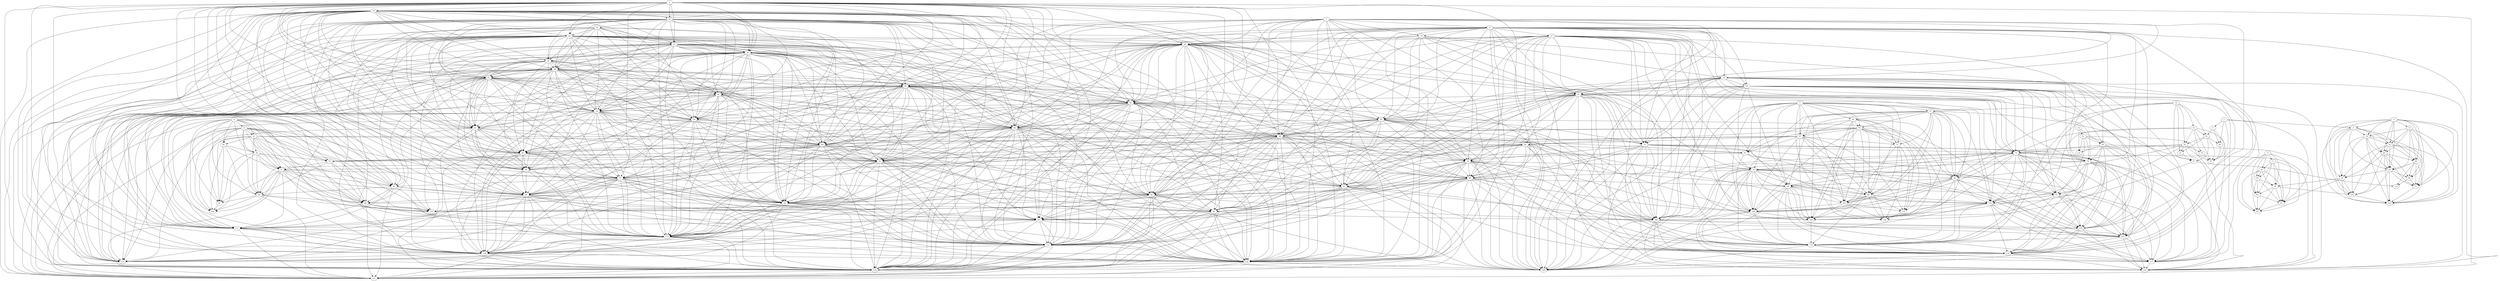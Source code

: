 digraph G {
1 [label="1"];
2 [label="2"];
3 [label="3"];
4 [label="4"];
5 [label="5"];
6 [label="6"];
7 [label="7"];
8 [label="8"];
9 [label="9"];
10 [label="10"];
11 [label="11"];
12 [label="12"];
13 [label="13"];
14 [label="14"];
15 [label="15"];
16 [label="16"];
17 [label="17"];
18 [label="18"];
19 [label="19"];
20 [label="20"];
21 [label="21"];
22 [label="22"];
23 [label="23"];
24 [label="24"];
25 [label="25"];
26 [label="26"];
27 [label="27"];
28 [label="28"];
29 [label="29"];
30 [label="30"];
31 [label="31"];
32 [label="32"];
33 [label="33"];
34 [label="34"];
35 [label="35"];
36 [label="36"];
37 [label="37"];
38 [label="38"];
39 [label="39"];
40 [label="40"];
41 [label="41"];
42 [label="42"];
43 [label="43"];
44 [label="44"];
45 [label="45"];
46 [label="46"];
47 [label="47"];
48 [label="48"];
49 [label="49"];
50 [label="50"];
51 [label="51"];
52 [label="52"];
53 [label="53"];
54 [label="54"];
55 [label="55"];
56 [label="56"];
57 [label="57"];
58 [label="58"];
59 [label="59"];
60 [label="60"];
61 [label="61"];
62 [label="62"];
63 [label="63"];
64 [label="64"];
65 [label="65"];
66 [label="66"];
67 [label="67"];
68 [label="68"];
69 [label="69"];
70 [label="70"];
71 [label="71"];
72 [label="72"];
73 [label="73"];
74 [label="74"];
75 [label="75"];
76 [label="76"];
77 [label="77"];
78 [label="78"];
79 [label="79"];
80 [label="80"];
81 [label="81"];
82 [label="82"];
83 [label="83"];
84 [label="84"];
85 [label="85"];
86 [label="86"];
87 [label="87"];
88 [label="88"];
89 [label="89"];
90 [label="90"];
91 [label="91"];
92 [label="92"];
93 [label="93"];
94 [label="94"];
95 [label="95"];
96 [label="96"];
97 [label="97"];
98 [label="98"];
99 [label="99"];
100 [label="100"];
101 [label="101"];
102 [label="102"];
103 [label="103"];
104 [label="104"];
105 [label="105"];
106 [label="106"];
107 [label="107"];
108 [label="108"];
109 [label="109"];
110 [label="110"];
111 [label="111"];
112 [label="112"];
113 [label="113"];
114 [label="114"];
115 [label="115"];
116 [label="116"];
117 [label="117"];
118 [label="118"];
119 [label="119"];
120 [label="120"];
121 [label="121"];
122 [label="122"];
123 [label="123"];
124 [label="124"];
125 [label="125"];
126 [label="126"];
127 [label="127"];
128 [label="128"];
1 -> 120;
1 -> 110;
1 -> 109;
1 -> 108;
1 -> 103;
1 -> 102;
1 -> 98;
1 -> 90;
1 -> 80;
1 -> 79;
1 -> 72;
1 -> 67;
1 -> 57;
1 -> 55;
1 -> 44;
1 -> 31;
2 -> 127;
2 -> 126;
2 -> 123;
2 -> 116;
2 -> 115;
2 -> 113;
2 -> 111;
2 -> 107;
2 -> 96;
2 -> 94;
2 -> 93;
2 -> 92;
2 -> 84;
2 -> 82;
2 -> 75;
2 -> 69;
2 -> 68;
2 -> 66;
2 -> 61;
2 -> 58;
2 -> 53;
2 -> 52;
2 -> 45;
2 -> 41;
2 -> 38;
2 -> 30;
2 -> 28;
2 -> 25;
2 -> 24;
2 -> 20;
2 -> 10;
3 -> 87;
3 -> 81;
3 -> 48;
3 -> 9;
3 -> 5;
4 -> 124;
4 -> 104;
4 -> 77;
4 -> 54;
4 -> 49;
4 -> 40;
4 -> 29;
4 -> 26;
4 -> 21;
4 -> 18;
4 -> 15;
4 -> 9;
5 -> 87;
5 -> 48;
5 -> 32;
6 -> 127;
6 -> 122;
6 -> 111;
6 -> 106;
6 -> 96;
6 -> 95;
6 -> 89;
6 -> 84;
6 -> 71;
6 -> 70;
6 -> 60;
6 -> 56;
6 -> 23;
6 -> 13;
7 -> 128;
7 -> 126;
7 -> 123;
7 -> 115;
7 -> 101;
7 -> 99;
7 -> 92;
7 -> 91;
7 -> 88;
7 -> 83;
7 -> 73;
7 -> 68;
7 -> 66;
7 -> 62;
7 -> 52;
7 -> 43;
7 -> 28;
7 -> 19;
7 -> 14;
7 -> 8;
8 -> 128;
8 -> 126;
8 -> 125;
8 -> 123;
8 -> 115;
8 -> 114;
8 -> 110;
8 -> 101;
8 -> 100;
8 -> 99;
8 -> 92;
8 -> 91;
8 -> 88;
8 -> 78;
8 -> 76;
8 -> 74;
8 -> 73;
8 -> 68;
8 -> 66;
8 -> 62;
8 -> 52;
8 -> 43;
8 -> 39;
8 -> 28;
8 -> 27;
8 -> 19;
8 -> 14;
9 -> 124;
9 -> 104;
9 -> 49;
9 -> 40;
9 -> 29;
9 -> 26;
9 -> 21;
9 -> 18;
10 -> 127;
10 -> 126;
10 -> 123;
10 -> 118;
10 -> 116;
10 -> 115;
10 -> 113;
10 -> 111;
10 -> 107;
10 -> 96;
10 -> 94;
10 -> 93;
10 -> 92;
10 -> 86;
10 -> 84;
10 -> 82;
10 -> 75;
10 -> 69;
10 -> 66;
10 -> 61;
10 -> 58;
10 -> 53;
10 -> 52;
10 -> 46;
10 -> 45;
10 -> 41;
10 -> 38;
10 -> 36;
10 -> 30;
10 -> 28;
10 -> 25;
10 -> 24;
10 -> 20;
11 -> 85;
11 -> 81;
11 -> 63;
11 -> 59;
11 -> 50;
11 -> 42;
11 -> 17;
12 -> 102;
12 -> 80;
12 -> 47;
12 -> 37;
12 -> 33;
12 -> 32;
12 -> 31;
12 -> 16;
13 -> 127;
13 -> 122;
13 -> 111;
13 -> 106;
13 -> 96;
13 -> 95;
13 -> 93;
13 -> 89;
13 -> 84;
13 -> 75;
13 -> 71;
13 -> 70;
13 -> 60;
13 -> 56;
13 -> 23;
14 -> 101;
14 -> 100;
14 -> 99;
14 -> 91;
14 -> 73;
14 -> 62;
14 -> 52;
14 -> 43;
14 -> 28;
14 -> 19;
15 -> 124;
15 -> 77;
15 -> 54;
15 -> 40;
15 -> 29;
15 -> 26;
15 -> 21;
15 -> 18;
16 -> 117;
16 -> 102;
16 -> 87;
16 -> 74;
16 -> 35;
16 -> 33;
16 -> 32;
17 -> 85;
17 -> 81;
17 -> 63;
17 -> 59;
17 -> 50;
17 -> 42;
18 -> 124;
18 -> 104;
18 -> 77;
18 -> 49;
18 -> 40;
18 -> 26;
18 -> 21;
19 -> 128;
19 -> 125;
19 -> 114;
19 -> 105;
19 -> 101;
19 -> 100;
19 -> 97;
19 -> 91;
19 -> 88;
19 -> 78;
19 -> 74;
19 -> 73;
19 -> 65;
19 -> 62;
19 -> 43;
19 -> 39;
20 -> 127;
20 -> 126;
20 -> 123;
20 -> 118;
20 -> 116;
20 -> 115;
20 -> 113;
20 -> 111;
20 -> 94;
20 -> 93;
20 -> 92;
20 -> 86;
20 -> 83;
20 -> 82;
20 -> 75;
20 -> 69;
20 -> 68;
20 -> 66;
20 -> 61;
20 -> 58;
20 -> 53;
20 -> 52;
20 -> 46;
20 -> 45;
20 -> 41;
20 -> 38;
20 -> 36;
20 -> 30;
20 -> 28;
20 -> 25;
20 -> 24;
20 -> 22;
21 -> 124;
21 -> 104;
21 -> 77;
21 -> 49;
21 -> 40;
21 -> 29;
21 -> 26;
22 -> 118;
22 -> 116;
22 -> 94;
22 -> 86;
22 -> 83;
22 -> 82;
22 -> 61;
22 -> 58;
22 -> 53;
22 -> 46;
22 -> 38;
22 -> 36;
22 -> 30;
22 -> 25;
22 -> 24;
23 -> 122;
23 -> 106;
23 -> 96;
23 -> 95;
23 -> 89;
23 -> 71;
23 -> 70;
23 -> 67;
23 -> 64;
23 -> 60;
23 -> 56;
24 -> 127;
24 -> 126;
24 -> 123;
24 -> 118;
24 -> 116;
24 -> 115;
24 -> 113;
24 -> 111;
24 -> 94;
24 -> 93;
24 -> 86;
24 -> 84;
24 -> 83;
24 -> 82;
24 -> 75;
24 -> 69;
24 -> 66;
24 -> 61;
24 -> 58;
24 -> 53;
24 -> 52;
24 -> 46;
24 -> 45;
24 -> 41;
24 -> 38;
24 -> 36;
24 -> 30;
24 -> 25;
25 -> 126;
25 -> 123;
25 -> 118;
25 -> 116;
25 -> 115;
25 -> 113;
25 -> 94;
25 -> 93;
25 -> 86;
25 -> 83;
25 -> 82;
25 -> 69;
25 -> 66;
25 -> 61;
25 -> 58;
25 -> 53;
25 -> 52;
25 -> 46;
25 -> 45;
25 -> 41;
25 -> 38;
25 -> 36;
25 -> 30;
26 -> 124;
26 -> 104;
26 -> 77;
26 -> 54;
26 -> 49;
26 -> 40;
26 -> 29;
27 -> 128;
27 -> 122;
27 -> 114;
27 -> 110;
27 -> 109;
27 -> 108;
27 -> 102;
27 -> 100;
27 -> 92;
27 -> 91;
27 -> 90;
27 -> 88;
27 -> 80;
27 -> 79;
27 -> 76;
27 -> 73;
27 -> 68;
27 -> 64;
27 -> 62;
27 -> 52;
27 -> 43;
27 -> 39;
27 -> 28;
28 -> 128;
28 -> 126;
28 -> 123;
28 -> 115;
28 -> 113;
28 -> 107;
28 -> 100;
28 -> 99;
28 -> 94;
28 -> 92;
28 -> 91;
28 -> 88;
28 -> 83;
28 -> 76;
28 -> 75;
28 -> 73;
28 -> 69;
28 -> 68;
28 -> 66;
28 -> 62;
28 -> 58;
28 -> 53;
28 -> 52;
28 -> 45;
28 -> 43;
28 -> 30;
29 -> 124;
29 -> 112;
29 -> 77;
29 -> 54;
29 -> 40;
30 -> 127;
30 -> 126;
30 -> 123;
30 -> 118;
30 -> 116;
30 -> 115;
30 -> 113;
30 -> 111;
30 -> 94;
30 -> 93;
30 -> 92;
30 -> 86;
30 -> 84;
30 -> 83;
30 -> 82;
30 -> 75;
30 -> 69;
30 -> 66;
30 -> 61;
30 -> 58;
30 -> 53;
30 -> 52;
30 -> 46;
30 -> 45;
30 -> 41;
30 -> 38;
30 -> 36;
31 -> 120;
31 -> 119;
31 -> 109;
31 -> 108;
31 -> 103;
31 -> 102;
31 -> 98;
31 -> 90;
31 -> 80;
31 -> 72;
31 -> 57;
31 -> 55;
31 -> 47;
31 -> 44;
32 -> 87;
32 -> 48;
32 -> 47;
32 -> 37;
32 -> 33;
33 -> 117;
33 -> 102;
33 -> 90;
33 -> 87;
33 -> 80;
33 -> 74;
33 -> 37;
33 -> 35;
34 -> 121;
34 -> 65;
34 -> 51;
35 -> 87;
36 -> 118;
36 -> 116;
36 -> 113;
36 -> 94;
36 -> 86;
36 -> 82;
36 -> 69;
36 -> 61;
36 -> 58;
36 -> 53;
36 -> 46;
36 -> 41;
36 -> 38;
37 -> 47;
38 -> 127;
38 -> 126;
38 -> 123;
38 -> 118;
38 -> 116;
38 -> 115;
38 -> 113;
38 -> 111;
38 -> 94;
38 -> 93;
38 -> 86;
38 -> 83;
38 -> 82;
38 -> 75;
38 -> 69;
38 -> 66;
38 -> 61;
38 -> 58;
38 -> 53;
38 -> 46;
38 -> 45;
38 -> 41;
39 -> 128;
39 -> 125;
39 -> 117;
39 -> 114;
39 -> 110;
39 -> 105;
39 -> 101;
39 -> 100;
39 -> 97;
39 -> 91;
39 -> 90;
39 -> 79;
39 -> 78;
39 -> 74;
39 -> 73;
39 -> 65;
39 -> 62;
39 -> 43;
40 -> 124;
40 -> 104;
40 -> 77;
40 -> 54;
40 -> 49;
41 -> 127;
41 -> 126;
41 -> 123;
41 -> 118;
41 -> 116;
41 -> 115;
41 -> 113;
41 -> 111;
41 -> 96;
41 -> 94;
41 -> 93;
41 -> 86;
41 -> 84;
41 -> 82;
41 -> 75;
41 -> 69;
41 -> 66;
41 -> 61;
41 -> 58;
41 -> 53;
41 -> 46;
41 -> 45;
42 -> 85;
42 -> 81;
42 -> 63;
42 -> 59;
42 -> 50;
43 -> 128;
43 -> 125;
43 -> 117;
43 -> 115;
43 -> 114;
43 -> 110;
43 -> 105;
43 -> 101;
43 -> 100;
43 -> 99;
43 -> 92;
43 -> 91;
43 -> 88;
43 -> 79;
43 -> 78;
43 -> 76;
43 -> 74;
43 -> 73;
43 -> 68;
43 -> 66;
43 -> 62;
43 -> 52;
44 -> 120;
44 -> 119;
44 -> 109;
44 -> 103;
44 -> 98;
44 -> 80;
44 -> 72;
44 -> 67;
44 -> 57;
44 -> 55;
45 -> 127;
45 -> 126;
45 -> 123;
45 -> 116;
45 -> 115;
45 -> 113;
45 -> 111;
45 -> 107;
45 -> 99;
45 -> 94;
45 -> 93;
45 -> 92;
45 -> 91;
45 -> 88;
45 -> 83;
45 -> 82;
45 -> 76;
45 -> 75;
45 -> 69;
45 -> 68;
45 -> 66;
45 -> 62;
45 -> 61;
45 -> 58;
45 -> 53;
45 -> 52;
45 -> 46;
46 -> 126;
46 -> 123;
46 -> 118;
46 -> 116;
46 -> 115;
46 -> 113;
46 -> 94;
46 -> 86;
46 -> 83;
46 -> 82;
46 -> 69;
46 -> 66;
46 -> 61;
46 -> 58;
46 -> 53;
46 -> 52;
47 -> 120;
47 -> 112;
48 -> 87;
49 -> 124;
49 -> 104;
49 -> 81;
49 -> 59;
50 -> 85;
50 -> 81;
50 -> 63;
50 -> 59;
51 -> 125;
51 -> 121;
51 -> 105;
51 -> 97;
51 -> 78;
51 -> 65;
52 -> 128;
52 -> 126;
52 -> 123;
52 -> 116;
52 -> 115;
52 -> 113;
52 -> 107;
52 -> 100;
52 -> 99;
52 -> 94;
52 -> 92;
52 -> 91;
52 -> 88;
52 -> 83;
52 -> 76;
52 -> 75;
52 -> 69;
52 -> 68;
52 -> 66;
52 -> 62;
52 -> 58;
52 -> 53;
53 -> 126;
53 -> 123;
53 -> 118;
53 -> 116;
53 -> 115;
53 -> 113;
53 -> 111;
53 -> 94;
53 -> 93;
53 -> 86;
53 -> 83;
53 -> 82;
53 -> 75;
53 -> 69;
53 -> 66;
53 -> 61;
53 -> 58;
54 -> 112;
54 -> 77;
55 -> 122;
55 -> 120;
55 -> 119;
55 -> 110;
55 -> 109;
55 -> 108;
55 -> 103;
55 -> 98;
55 -> 80;
55 -> 72;
55 -> 70;
55 -> 67;
55 -> 64;
55 -> 57;
56 -> 106;
56 -> 95;
56 -> 89;
56 -> 71;
56 -> 60;
57 -> 122;
57 -> 120;
57 -> 119;
57 -> 109;
57 -> 108;
57 -> 103;
57 -> 98;
57 -> 72;
57 -> 70;
57 -> 67;
57 -> 64;
58 -> 126;
58 -> 123;
58 -> 118;
58 -> 116;
58 -> 115;
58 -> 113;
58 -> 94;
58 -> 93;
58 -> 86;
58 -> 83;
58 -> 82;
58 -> 69;
58 -> 66;
58 -> 61;
59 -> 104;
59 -> 85;
59 -> 81;
59 -> 63;
60 -> 106;
60 -> 96;
60 -> 95;
60 -> 89;
60 -> 84;
60 -> 71;
60 -> 70;
61 -> 126;
61 -> 118;
61 -> 116;
61 -> 113;
61 -> 94;
61 -> 93;
61 -> 86;
61 -> 83;
61 -> 82;
61 -> 69;
62 -> 128;
62 -> 126;
62 -> 123;
62 -> 115;
62 -> 114;
62 -> 107;
62 -> 101;
62 -> 100;
62 -> 99;
62 -> 92;
62 -> 91;
62 -> 88;
62 -> 83;
62 -> 76;
62 -> 73;
62 -> 69;
62 -> 68;
62 -> 66;
63 -> 85;
63 -> 81;
64 -> 128;
64 -> 122;
64 -> 110;
64 -> 108;
64 -> 103;
64 -> 89;
64 -> 88;
64 -> 76;
64 -> 71;
64 -> 70;
64 -> 67;
65 -> 125;
65 -> 121;
65 -> 117;
65 -> 114;
65 -> 105;
65 -> 101;
65 -> 97;
65 -> 78;
65 -> 74;
66 -> 126;
66 -> 123;
66 -> 116;
66 -> 115;
66 -> 113;
66 -> 107;
66 -> 99;
66 -> 94;
66 -> 93;
66 -> 92;
66 -> 91;
66 -> 88;
66 -> 83;
66 -> 82;
66 -> 76;
66 -> 75;
66 -> 69;
66 -> 68;
67 -> 122;
67 -> 108;
67 -> 103;
67 -> 98;
67 -> 70;
68 -> 128;
68 -> 127;
68 -> 126;
68 -> 123;
68 -> 115;
68 -> 113;
68 -> 110;
68 -> 107;
68 -> 100;
68 -> 99;
68 -> 94;
68 -> 92;
68 -> 91;
68 -> 88;
68 -> 83;
68 -> 76;
68 -> 75;
68 -> 73;
68 -> 69;
69 -> 126;
69 -> 123;
69 -> 118;
69 -> 116;
69 -> 115;
69 -> 113;
69 -> 107;
69 -> 99;
69 -> 94;
69 -> 93;
69 -> 92;
69 -> 91;
69 -> 86;
69 -> 83;
69 -> 82;
69 -> 75;
70 -> 122;
70 -> 96;
70 -> 89;
70 -> 71;
71 -> 127;
71 -> 122;
71 -> 111;
71 -> 107;
71 -> 106;
71 -> 96;
71 -> 95;
71 -> 89;
71 -> 84;
71 -> 75;
72 -> 120;
72 -> 119;
72 -> 103;
72 -> 98;
73 -> 128;
73 -> 125;
73 -> 114;
73 -> 105;
73 -> 101;
73 -> 100;
73 -> 97;
73 -> 91;
73 -> 88;
73 -> 78;
73 -> 76;
73 -> 74;
74 -> 128;
74 -> 125;
74 -> 117;
74 -> 114;
74 -> 110;
74 -> 109;
74 -> 108;
74 -> 105;
74 -> 102;
74 -> 101;
74 -> 100;
74 -> 97;
74 -> 90;
74 -> 80;
74 -> 79;
74 -> 78;
75 -> 127;
75 -> 126;
75 -> 123;
75 -> 116;
75 -> 115;
75 -> 113;
75 -> 111;
75 -> 107;
75 -> 96;
75 -> 93;
75 -> 92;
75 -> 84;
76 -> 128;
76 -> 126;
76 -> 123;
76 -> 122;
76 -> 115;
76 -> 114;
76 -> 110;
76 -> 108;
76 -> 107;
76 -> 100;
76 -> 99;
76 -> 92;
76 -> 91;
76 -> 90;
76 -> 88;
76 -> 79;
77 -> 124;
78 -> 128;
78 -> 125;
78 -> 117;
78 -> 114;
78 -> 110;
78 -> 105;
78 -> 101;
78 -> 100;
78 -> 97;
78 -> 79;
79 -> 128;
79 -> 125;
79 -> 117;
79 -> 114;
79 -> 110;
79 -> 109;
79 -> 108;
79 -> 105;
79 -> 102;
79 -> 100;
79 -> 98;
79 -> 97;
79 -> 90;
79 -> 88;
79 -> 80;
80 -> 117;
80 -> 110;
80 -> 109;
80 -> 108;
80 -> 105;
80 -> 103;
80 -> 102;
80 -> 98;
80 -> 90;
81 -> 85;
82 -> 126;
82 -> 118;
82 -> 116;
82 -> 115;
82 -> 113;
82 -> 94;
82 -> 93;
82 -> 86;
82 -> 83;
83 -> 126;
83 -> 123;
83 -> 118;
83 -> 116;
83 -> 115;
83 -> 113;
83 -> 99;
83 -> 94;
83 -> 92;
83 -> 91;
83 -> 86;
84 -> 127;
84 -> 113;
84 -> 111;
84 -> 107;
84 -> 96;
84 -> 93;
84 -> 89;
86 -> 118;
86 -> 116;
86 -> 113;
86 -> 94;
86 -> 93;
88 -> 128;
88 -> 126;
88 -> 123;
88 -> 115;
88 -> 114;
88 -> 110;
88 -> 108;
88 -> 107;
88 -> 100;
88 -> 99;
88 -> 92;
88 -> 91;
88 -> 90;
89 -> 127;
89 -> 122;
89 -> 106;
89 -> 96;
89 -> 95;
90 -> 128;
90 -> 117;
90 -> 114;
90 -> 110;
90 -> 109;
90 -> 108;
90 -> 105;
90 -> 102;
90 -> 98;
90 -> 97;
91 -> 128;
91 -> 126;
91 -> 123;
91 -> 115;
91 -> 114;
91 -> 107;
91 -> 101;
91 -> 100;
91 -> 99;
91 -> 92;
92 -> 128;
92 -> 127;
92 -> 126;
92 -> 123;
92 -> 115;
92 -> 113;
92 -> 107;
92 -> 100;
92 -> 99;
92 -> 94;
93 -> 127;
93 -> 126;
93 -> 123;
93 -> 116;
93 -> 115;
93 -> 113;
93 -> 111;
93 -> 107;
93 -> 96;
93 -> 94;
94 -> 126;
94 -> 123;
94 -> 118;
94 -> 116;
94 -> 115;
94 -> 113;
94 -> 99;
95 -> 106;
96 -> 127;
96 -> 122;
96 -> 113;
96 -> 111;
96 -> 107;
97 -> 125;
97 -> 117;
97 -> 114;
97 -> 105;
97 -> 102;
97 -> 101;
97 -> 100;
98 -> 120;
98 -> 119;
98 -> 110;
98 -> 109;
98 -> 108;
98 -> 103;
98 -> 102;
99 -> 128;
99 -> 126;
99 -> 123;
99 -> 115;
99 -> 107;
99 -> 100;
100 -> 128;
100 -> 125;
100 -> 117;
100 -> 114;
100 -> 105;
100 -> 101;
101 -> 128;
101 -> 125;
101 -> 114;
101 -> 105;
102 -> 128;
102 -> 117;
102 -> 114;
102 -> 110;
102 -> 109;
102 -> 108;
102 -> 105;
103 -> 120;
103 -> 119;
103 -> 109;
103 -> 108;
104 -> 124;
105 -> 125;
105 -> 117;
105 -> 114;
105 -> 110;
107 -> 127;
107 -> 126;
107 -> 123;
107 -> 115;
107 -> 113;
107 -> 111;
108 -> 128;
108 -> 114;
108 -> 110;
108 -> 109;
109 -> 110;
110 -> 128;
110 -> 117;
110 -> 114;
111 -> 127;
111 -> 126;
111 -> 123;
111 -> 116;
111 -> 113;
113 -> 127;
113 -> 126;
113 -> 123;
113 -> 118;
113 -> 116;
113 -> 115;
114 -> 128;
114 -> 125;
114 -> 117;
115 -> 127;
115 -> 126;
115 -> 123;
115 -> 116;
116 -> 126;
116 -> 123;
116 -> 118;
117 -> 125;
119 -> 120;
123 -> 128;
123 -> 127;
123 -> 126;
126 -> 127;
}
